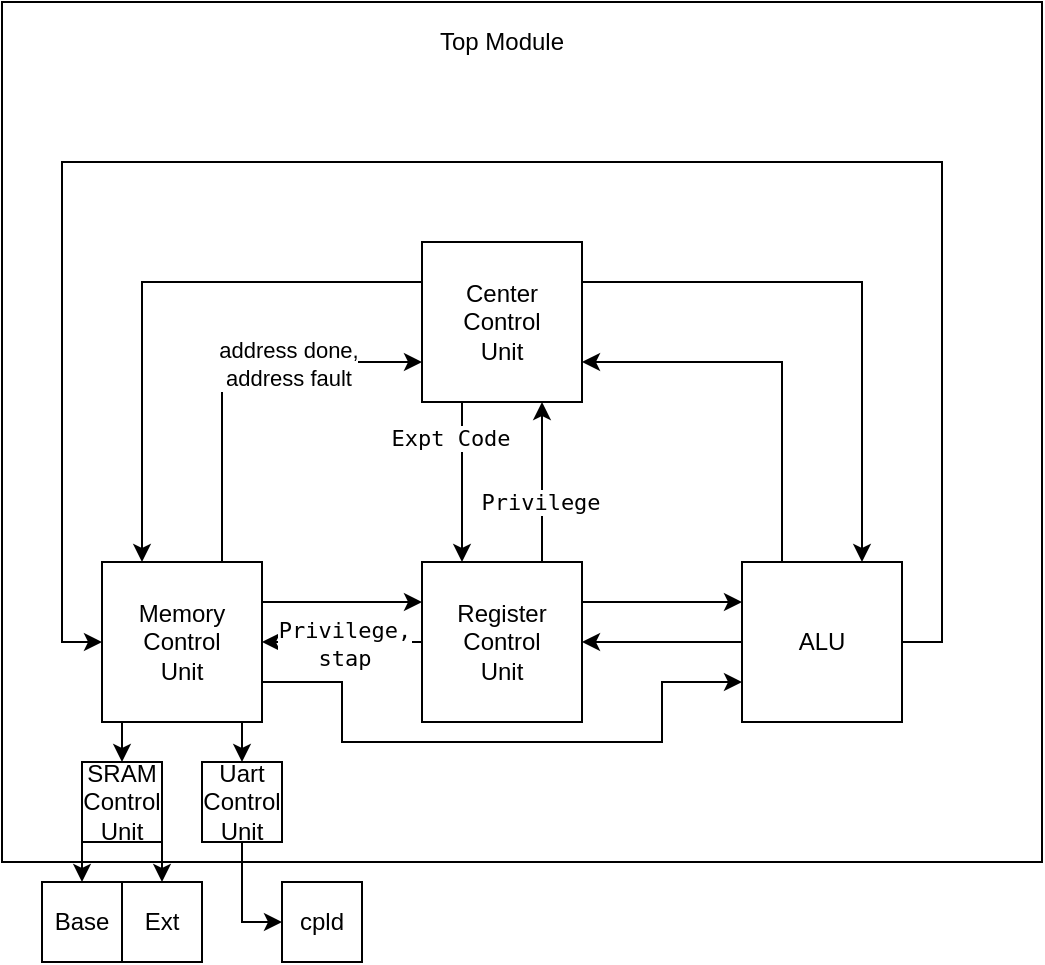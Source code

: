 <mxfile version="14.0.0" type="github">
  <diagram id="v0Yyx1_zwVqikoRNjpHu" name="Page-1">
    <mxGraphModel dx="1038" dy="580" grid="1" gridSize="10" guides="1" tooltips="1" connect="1" arrows="1" fold="1" page="1" pageScale="1" pageWidth="827" pageHeight="1169" math="0" shadow="0">
      <root>
        <mxCell id="0" />
        <mxCell id="1" parent="0" />
        <mxCell id="b25W1Uk0LhIxhZK_xGQJ-54" value="" style="verticalLabelPosition=bottom;verticalAlign=top;html=1;shape=mxgraph.basic.rect;fillColor2=none;strokeWidth=1;size=20;indent=5;shadow=0;fillColor=none;" vertex="1" parent="1">
          <mxGeometry x="130" y="80" width="520" height="430" as="geometry" />
        </mxCell>
        <mxCell id="b25W1Uk0LhIxhZK_xGQJ-22" style="edgeStyle=orthogonalEdgeStyle;rounded=0;orthogonalLoop=1;jettySize=auto;html=1;exitX=0;exitY=0.25;exitDx=0;exitDy=0;entryX=0.25;entryY=0;entryDx=0;entryDy=0;" edge="1" parent="1" source="b25W1Uk0LhIxhZK_xGQJ-1" target="b25W1Uk0LhIxhZK_xGQJ-2">
          <mxGeometry relative="1" as="geometry" />
        </mxCell>
        <mxCell id="b25W1Uk0LhIxhZK_xGQJ-25" style="edgeStyle=orthogonalEdgeStyle;rounded=0;orthogonalLoop=1;jettySize=auto;html=1;exitX=0.25;exitY=1;exitDx=0;exitDy=0;entryX=0.25;entryY=0;entryDx=0;entryDy=0;" edge="1" parent="1" source="b25W1Uk0LhIxhZK_xGQJ-1" target="b25W1Uk0LhIxhZK_xGQJ-3">
          <mxGeometry relative="1" as="geometry" />
        </mxCell>
        <mxCell id="b25W1Uk0LhIxhZK_xGQJ-29" value="" style="edgeStyle=orthogonalEdgeStyle;rounded=0;orthogonalLoop=1;jettySize=auto;html=1;exitX=1;exitY=0.25;exitDx=0;exitDy=0;entryX=0.75;entryY=0;entryDx=0;entryDy=0;" edge="1" parent="1" source="b25W1Uk0LhIxhZK_xGQJ-1" target="b25W1Uk0LhIxhZK_xGQJ-4">
          <mxGeometry x="-0.462" relative="1" as="geometry">
            <mxPoint as="offset" />
          </mxGeometry>
        </mxCell>
        <mxCell id="b25W1Uk0LhIxhZK_xGQJ-1" value="Center Control&lt;br&gt;Unit" style="whiteSpace=wrap;html=1;aspect=fixed;" vertex="1" parent="1">
          <mxGeometry x="340" y="200" width="80" height="80" as="geometry" />
        </mxCell>
        <mxCell id="b25W1Uk0LhIxhZK_xGQJ-11" style="edgeStyle=orthogonalEdgeStyle;rounded=0;orthogonalLoop=1;jettySize=auto;html=1;exitX=0.25;exitY=1;exitDx=0;exitDy=0;entryX=0.5;entryY=0;entryDx=0;entryDy=0;" edge="1" parent="1" source="b25W1Uk0LhIxhZK_xGQJ-2" target="b25W1Uk0LhIxhZK_xGQJ-9">
          <mxGeometry relative="1" as="geometry" />
        </mxCell>
        <mxCell id="b25W1Uk0LhIxhZK_xGQJ-12" style="edgeStyle=orthogonalEdgeStyle;rounded=0;orthogonalLoop=1;jettySize=auto;html=1;exitX=0.75;exitY=1;exitDx=0;exitDy=0;entryX=0.5;entryY=0;entryDx=0;entryDy=0;" edge="1" parent="1" source="b25W1Uk0LhIxhZK_xGQJ-2" target="b25W1Uk0LhIxhZK_xGQJ-10">
          <mxGeometry relative="1" as="geometry" />
        </mxCell>
        <mxCell id="b25W1Uk0LhIxhZK_xGQJ-23" style="edgeStyle=orthogonalEdgeStyle;rounded=0;orthogonalLoop=1;jettySize=auto;html=1;exitX=0.75;exitY=0;exitDx=0;exitDy=0;entryX=0;entryY=0.75;entryDx=0;entryDy=0;" edge="1" parent="1" source="b25W1Uk0LhIxhZK_xGQJ-2" target="b25W1Uk0LhIxhZK_xGQJ-1">
          <mxGeometry relative="1" as="geometry" />
        </mxCell>
        <mxCell id="b25W1Uk0LhIxhZK_xGQJ-38" value="address done,&lt;br&gt;address fault" style="edgeLabel;html=1;align=center;verticalAlign=middle;resizable=0;points=[];" vertex="1" connectable="0" parent="b25W1Uk0LhIxhZK_xGQJ-23">
          <mxGeometry x="0.328" y="-1" relative="1" as="geometry">
            <mxPoint as="offset" />
          </mxGeometry>
        </mxCell>
        <mxCell id="b25W1Uk0LhIxhZK_xGQJ-39" style="edgeStyle=orthogonalEdgeStyle;rounded=0;orthogonalLoop=1;jettySize=auto;html=1;exitX=1;exitY=0.25;exitDx=0;exitDy=0;entryX=0;entryY=0.25;entryDx=0;entryDy=0;" edge="1" parent="1" source="b25W1Uk0LhIxhZK_xGQJ-2" target="b25W1Uk0LhIxhZK_xGQJ-3">
          <mxGeometry relative="1" as="geometry" />
        </mxCell>
        <mxCell id="b25W1Uk0LhIxhZK_xGQJ-51" style="edgeStyle=orthogonalEdgeStyle;rounded=0;orthogonalLoop=1;jettySize=auto;html=1;exitX=1;exitY=0.75;exitDx=0;exitDy=0;entryX=0;entryY=0.75;entryDx=0;entryDy=0;" edge="1" parent="1" source="b25W1Uk0LhIxhZK_xGQJ-2" target="b25W1Uk0LhIxhZK_xGQJ-4">
          <mxGeometry relative="1" as="geometry">
            <Array as="points">
              <mxPoint x="300" y="420" />
              <mxPoint x="300" y="450" />
              <mxPoint x="460" y="450" />
              <mxPoint x="460" y="420" />
            </Array>
          </mxGeometry>
        </mxCell>
        <mxCell id="b25W1Uk0LhIxhZK_xGQJ-2" value="Memory&lt;br&gt;Control&lt;br&gt;Unit" style="whiteSpace=wrap;html=1;aspect=fixed;" vertex="1" parent="1">
          <mxGeometry x="180" y="360" width="80" height="80" as="geometry" />
        </mxCell>
        <mxCell id="b25W1Uk0LhIxhZK_xGQJ-26" style="edgeStyle=orthogonalEdgeStyle;rounded=0;orthogonalLoop=1;jettySize=auto;html=1;exitX=0.75;exitY=0;exitDx=0;exitDy=0;entryX=0.75;entryY=1;entryDx=0;entryDy=0;" edge="1" parent="1" source="b25W1Uk0LhIxhZK_xGQJ-3" target="b25W1Uk0LhIxhZK_xGQJ-1">
          <mxGeometry relative="1" as="geometry" />
        </mxCell>
        <mxCell id="b25W1Uk0LhIxhZK_xGQJ-37" value="&lt;font face=&quot;monospace&quot;&gt;Privilege&lt;/font&gt;" style="edgeLabel;html=1;align=center;verticalAlign=middle;resizable=0;points=[];" vertex="1" connectable="0" parent="b25W1Uk0LhIxhZK_xGQJ-26">
          <mxGeometry x="-0.255" y="1" relative="1" as="geometry">
            <mxPoint as="offset" />
          </mxGeometry>
        </mxCell>
        <mxCell id="b25W1Uk0LhIxhZK_xGQJ-40" style="edgeStyle=orthogonalEdgeStyle;rounded=0;orthogonalLoop=1;jettySize=auto;html=1;exitX=0;exitY=0.75;exitDx=0;exitDy=0;entryX=1;entryY=0.5;entryDx=0;entryDy=0;" edge="1" parent="1" source="b25W1Uk0LhIxhZK_xGQJ-3" target="b25W1Uk0LhIxhZK_xGQJ-2">
          <mxGeometry relative="1" as="geometry">
            <Array as="points">
              <mxPoint x="340" y="400" />
            </Array>
          </mxGeometry>
        </mxCell>
        <mxCell id="b25W1Uk0LhIxhZK_xGQJ-45" style="edgeStyle=orthogonalEdgeStyle;rounded=0;orthogonalLoop=1;jettySize=auto;html=1;exitX=1;exitY=0.25;exitDx=0;exitDy=0;entryX=0;entryY=0.25;entryDx=0;entryDy=0;" edge="1" parent="1" source="b25W1Uk0LhIxhZK_xGQJ-3" target="b25W1Uk0LhIxhZK_xGQJ-4">
          <mxGeometry relative="1" as="geometry" />
        </mxCell>
        <mxCell id="b25W1Uk0LhIxhZK_xGQJ-3" value="Register&lt;br&gt;Control&lt;br&gt;Unit" style="whiteSpace=wrap;html=1;aspect=fixed;" vertex="1" parent="1">
          <mxGeometry x="340" y="360" width="80" height="80" as="geometry" />
        </mxCell>
        <mxCell id="b25W1Uk0LhIxhZK_xGQJ-19" style="edgeStyle=orthogonalEdgeStyle;rounded=0;orthogonalLoop=1;jettySize=auto;html=1;exitX=1;exitY=0.5;exitDx=0;exitDy=0;entryX=0;entryY=0.5;entryDx=0;entryDy=0;" edge="1" parent="1" source="b25W1Uk0LhIxhZK_xGQJ-4" target="b25W1Uk0LhIxhZK_xGQJ-2">
          <mxGeometry relative="1" as="geometry">
            <Array as="points">
              <mxPoint x="600" y="400" />
              <mxPoint x="600" y="160" />
              <mxPoint x="160" y="160" />
              <mxPoint x="160" y="400" />
            </Array>
          </mxGeometry>
        </mxCell>
        <mxCell id="b25W1Uk0LhIxhZK_xGQJ-28" style="edgeStyle=orthogonalEdgeStyle;rounded=0;orthogonalLoop=1;jettySize=auto;html=1;exitX=0.25;exitY=0;exitDx=0;exitDy=0;entryX=1;entryY=0.75;entryDx=0;entryDy=0;" edge="1" parent="1" source="b25W1Uk0LhIxhZK_xGQJ-4" target="b25W1Uk0LhIxhZK_xGQJ-1">
          <mxGeometry relative="1" as="geometry" />
        </mxCell>
        <mxCell id="b25W1Uk0LhIxhZK_xGQJ-46" style="edgeStyle=orthogonalEdgeStyle;rounded=0;orthogonalLoop=1;jettySize=auto;html=1;exitX=0;exitY=0.5;exitDx=0;exitDy=0;" edge="1" parent="1" source="b25W1Uk0LhIxhZK_xGQJ-4">
          <mxGeometry relative="1" as="geometry">
            <mxPoint x="420" y="400" as="targetPoint" />
            <Array as="points">
              <mxPoint x="420" y="400" />
            </Array>
          </mxGeometry>
        </mxCell>
        <mxCell id="b25W1Uk0LhIxhZK_xGQJ-4" value="ALU" style="whiteSpace=wrap;html=1;aspect=fixed;" vertex="1" parent="1">
          <mxGeometry x="500" y="360" width="80" height="80" as="geometry" />
        </mxCell>
        <mxCell id="b25W1Uk0LhIxhZK_xGQJ-15" style="edgeStyle=orthogonalEdgeStyle;rounded=0;orthogonalLoop=1;jettySize=auto;html=1;exitX=0.25;exitY=1;exitDx=0;exitDy=0;entryX=0.5;entryY=0;entryDx=0;entryDy=0;" edge="1" parent="1" source="b25W1Uk0LhIxhZK_xGQJ-9" target="b25W1Uk0LhIxhZK_xGQJ-13">
          <mxGeometry relative="1" as="geometry" />
        </mxCell>
        <mxCell id="b25W1Uk0LhIxhZK_xGQJ-16" style="edgeStyle=orthogonalEdgeStyle;rounded=0;orthogonalLoop=1;jettySize=auto;html=1;exitX=0.75;exitY=1;exitDx=0;exitDy=0;entryX=0.5;entryY=0;entryDx=0;entryDy=0;" edge="1" parent="1" source="b25W1Uk0LhIxhZK_xGQJ-9" target="b25W1Uk0LhIxhZK_xGQJ-14">
          <mxGeometry relative="1" as="geometry" />
        </mxCell>
        <mxCell id="b25W1Uk0LhIxhZK_xGQJ-9" value="SRAM&lt;br&gt;Control&lt;br&gt;Unit" style="whiteSpace=wrap;html=1;aspect=fixed;" vertex="1" parent="1">
          <mxGeometry x="170" y="460" width="40" height="40" as="geometry" />
        </mxCell>
        <mxCell id="b25W1Uk0LhIxhZK_xGQJ-43" style="edgeStyle=orthogonalEdgeStyle;rounded=0;orthogonalLoop=1;jettySize=auto;html=1;entryX=0;entryY=0.5;entryDx=0;entryDy=0;" edge="1" parent="1" source="b25W1Uk0LhIxhZK_xGQJ-10" target="b25W1Uk0LhIxhZK_xGQJ-42">
          <mxGeometry relative="1" as="geometry" />
        </mxCell>
        <mxCell id="b25W1Uk0LhIxhZK_xGQJ-10" value="Uart&lt;br&gt;Control&lt;br&gt;Unit" style="whiteSpace=wrap;html=1;aspect=fixed;" vertex="1" parent="1">
          <mxGeometry x="230" y="460" width="40" height="40" as="geometry" />
        </mxCell>
        <mxCell id="b25W1Uk0LhIxhZK_xGQJ-13" value="Base" style="whiteSpace=wrap;html=1;aspect=fixed;" vertex="1" parent="1">
          <mxGeometry x="150" y="520" width="40" height="40" as="geometry" />
        </mxCell>
        <mxCell id="b25W1Uk0LhIxhZK_xGQJ-14" value="Ext" style="whiteSpace=wrap;html=1;aspect=fixed;" vertex="1" parent="1">
          <mxGeometry x="190" y="520" width="40" height="40" as="geometry" />
        </mxCell>
        <mxCell id="b25W1Uk0LhIxhZK_xGQJ-42" value="cpld" style="whiteSpace=wrap;html=1;aspect=fixed;" vertex="1" parent="1">
          <mxGeometry x="270" y="520" width="40" height="40" as="geometry" />
        </mxCell>
        <mxCell id="b25W1Uk0LhIxhZK_xGQJ-44" value="&lt;font face=&quot;monospace&quot;&gt;Privilege,&lt;br&gt;stap&lt;br&gt;&lt;/font&gt;" style="edgeLabel;html=1;align=center;verticalAlign=middle;resizable=0;points=[];" vertex="1" connectable="0" parent="1">
          <mxGeometry x="300" y="420" as="geometry">
            <mxPoint x="1" y="-19" as="offset" />
          </mxGeometry>
        </mxCell>
        <mxCell id="b25W1Uk0LhIxhZK_xGQJ-49" value="&lt;font face=&quot;monospace&quot;&gt;Expt Code&lt;br&gt;&lt;/font&gt;" style="edgeLabel;html=1;align=center;verticalAlign=middle;resizable=0;points=[];" vertex="1" connectable="0" parent="1">
          <mxGeometry x="409" y="340" as="geometry">
            <mxPoint x="-55" y="-42" as="offset" />
          </mxGeometry>
        </mxCell>
        <mxCell id="b25W1Uk0LhIxhZK_xGQJ-55" value="Top Module" style="text;html=1;strokeColor=none;fillColor=none;align=center;verticalAlign=middle;whiteSpace=wrap;rounded=0;shadow=0;" vertex="1" parent="1">
          <mxGeometry x="345" y="80" width="70" height="40" as="geometry" />
        </mxCell>
      </root>
    </mxGraphModel>
  </diagram>
</mxfile>

